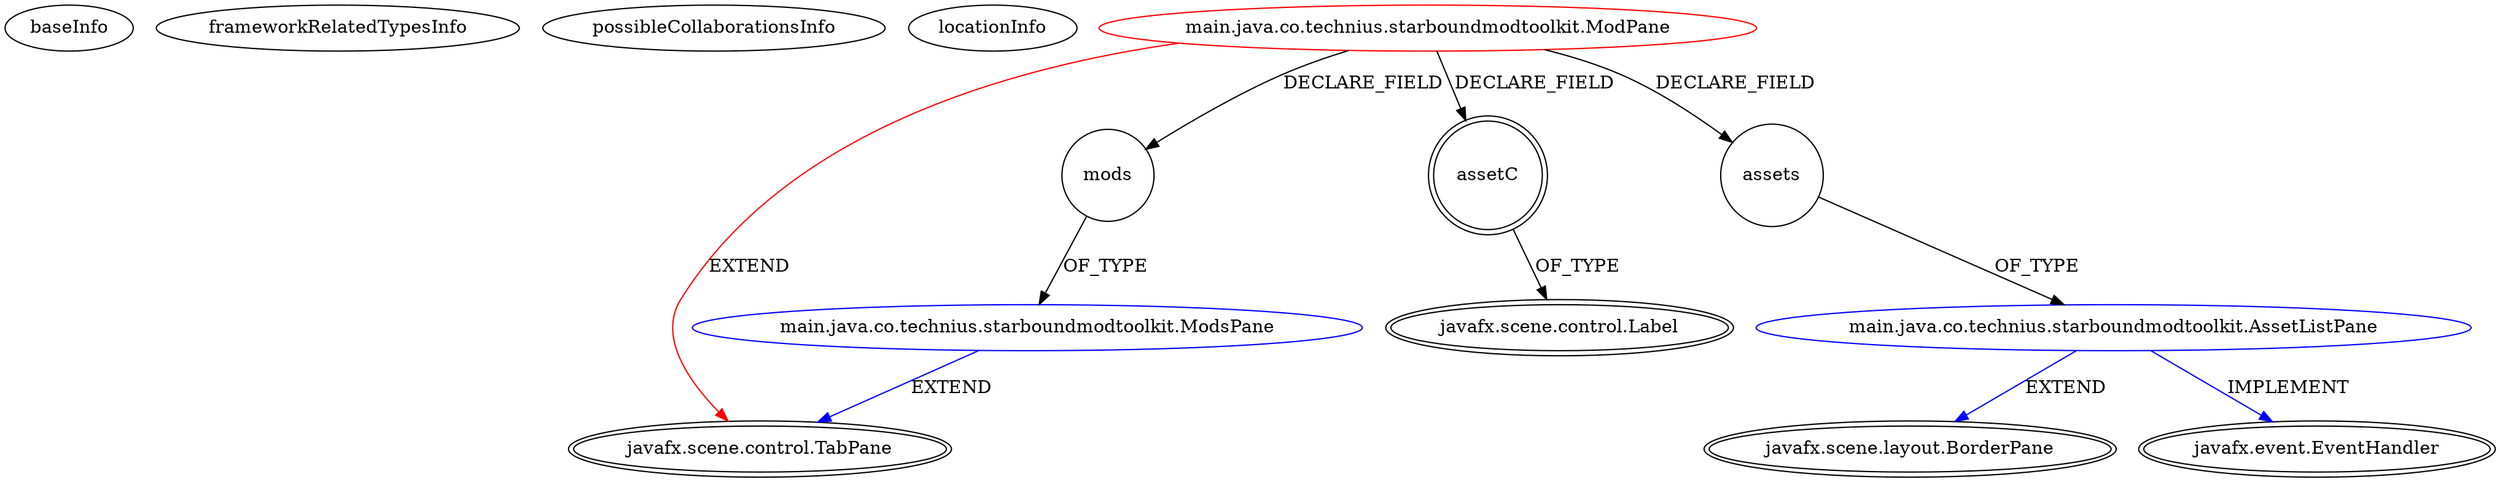 digraph {
baseInfo[graphId=1414,category="extension_graph",isAnonymous=false,possibleRelation=true]
frameworkRelatedTypesInfo[0="javafx.scene.control.TabPane"]
possibleCollaborationsInfo[0="1414~FIELD_DECLARATION-~javafx.scene.control.TabPane ~javafx.scene.layout.BorderPane javafx.event.EventHandler ~false~false",1="1414~FIELD_DECLARATION-~javafx.scene.control.TabPane ~javafx.scene.control.TabPane ~false~false"]
locationInfo[projectName="Technius-Starbound-Mod-Toolkit",filePath="/Technius-Starbound-Mod-Toolkit/Starbound-Mod-Toolkit-master/src/main/java/co/technius/starboundmodtoolkit/ModPane.java",contextSignature="ModPane",graphId="1414"]
0[label="main.java.co.technius.starboundmodtoolkit.ModPane",vertexType="ROOT_CLIENT_CLASS_DECLARATION",isFrameworkType=false,color=red]
1[label="javafx.scene.control.TabPane",vertexType="FRAMEWORK_CLASS_TYPE",isFrameworkType=true,peripheries=2]
2[label="assetC",vertexType="FIELD_DECLARATION",isFrameworkType=true,peripheries=2,shape=circle]
3[label="javafx.scene.control.Label",vertexType="FRAMEWORK_CLASS_TYPE",isFrameworkType=true,peripheries=2]
4[label="assets",vertexType="FIELD_DECLARATION",isFrameworkType=false,shape=circle]
5[label="main.java.co.technius.starboundmodtoolkit.AssetListPane",vertexType="REFERENCE_CLIENT_CLASS_DECLARATION",isFrameworkType=false,color=blue]
6[label="javafx.scene.layout.BorderPane",vertexType="FRAMEWORK_CLASS_TYPE",isFrameworkType=true,peripheries=2]
7[label="javafx.event.EventHandler",vertexType="FRAMEWORK_INTERFACE_TYPE",isFrameworkType=true,peripheries=2]
8[label="mods",vertexType="FIELD_DECLARATION",isFrameworkType=false,shape=circle]
9[label="main.java.co.technius.starboundmodtoolkit.ModsPane",vertexType="REFERENCE_CLIENT_CLASS_DECLARATION",isFrameworkType=false,color=blue]
0->1[label="EXTEND",color=red]
0->2[label="DECLARE_FIELD"]
2->3[label="OF_TYPE"]
0->4[label="DECLARE_FIELD"]
5->6[label="EXTEND",color=blue]
5->7[label="IMPLEMENT",color=blue]
4->5[label="OF_TYPE"]
0->8[label="DECLARE_FIELD"]
9->1[label="EXTEND",color=blue]
8->9[label="OF_TYPE"]
}
